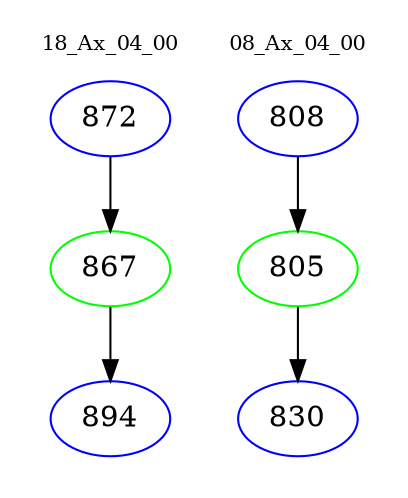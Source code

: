digraph{
subgraph cluster_0 {
color = white
label = "18_Ax_04_00";
fontsize=10;
T0_872 [label="872", color="blue"]
T0_872 -> T0_867 [color="black"]
T0_867 [label="867", color="green"]
T0_867 -> T0_894 [color="black"]
T0_894 [label="894", color="blue"]
}
subgraph cluster_1 {
color = white
label = "08_Ax_04_00";
fontsize=10;
T1_808 [label="808", color="blue"]
T1_808 -> T1_805 [color="black"]
T1_805 [label="805", color="green"]
T1_805 -> T1_830 [color="black"]
T1_830 [label="830", color="blue"]
}
}
